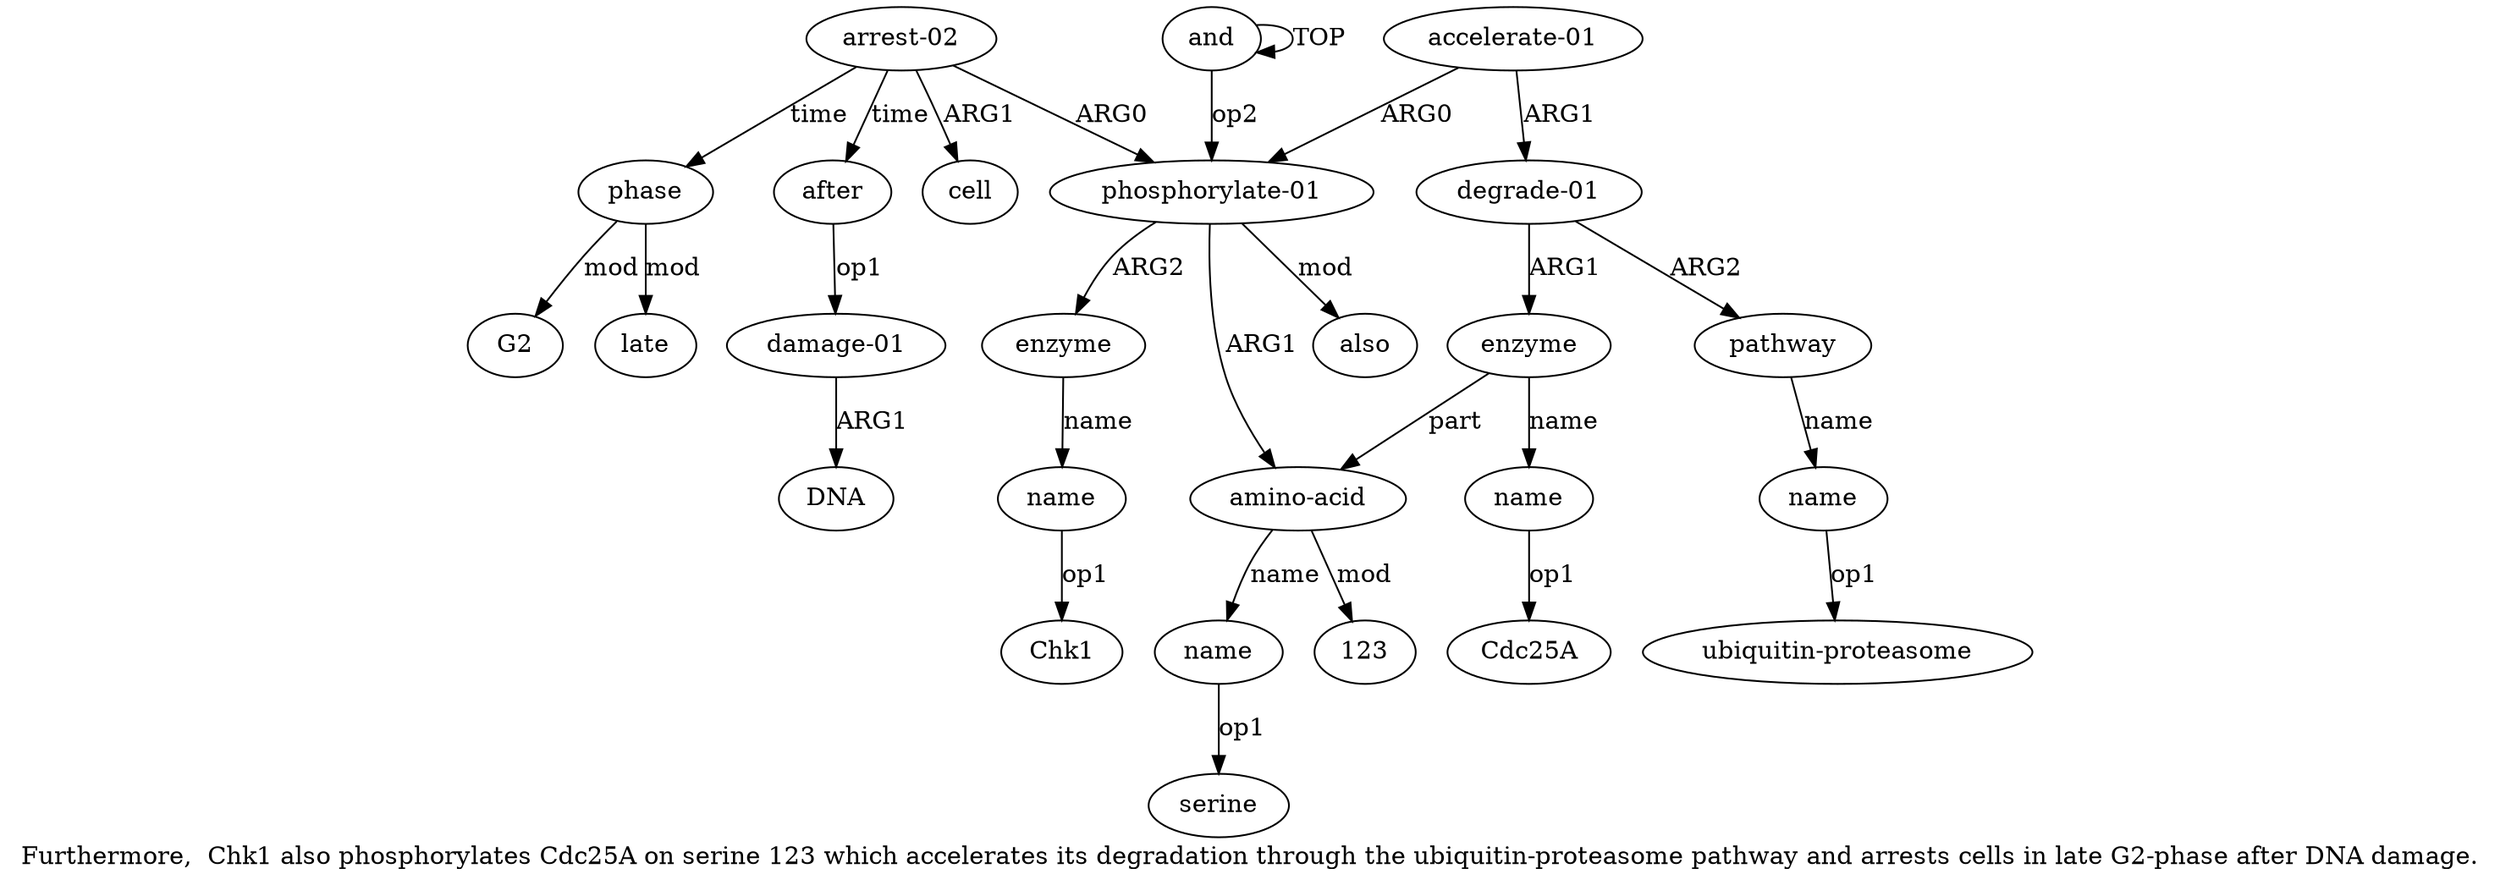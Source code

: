digraph  {
	graph [label="Furthermore,  Chk1 also phosphorylates Cdc25A on serine 123 which accelerates its degradation through the ubiquitin-proteasome pathway \
and arrests cells in late G2-phase after DNA damage."];
	node [label="\N"];
	"a3 serine"	 [color=black,
		gold_ind=-1,
		gold_label=serine,
		label=serine,
		test_ind=-1,
		test_label=serine];
	"a2 123"	 [color=black,
		gold_ind=-1,
		gold_label=123,
		label=123,
		test_ind=-1,
		test_label=123];
	"a11 ubiquitin-proteasome"	 [color=black,
		gold_ind=-1,
		gold_label="ubiquitin-proteasome",
		label="ubiquitin-proteasome",
		test_ind=-1,
		test_label="ubiquitin-proteasome"];
	"a14 G2"	 [color=black,
		gold_ind=-1,
		gold_label=G2,
		label=G2,
		test_ind=-1,
		test_label=G2];
	"a7 Chk1"	 [color=black,
		gold_ind=-1,
		gold_label=Chk1,
		label=Chk1,
		test_ind=-1,
		test_label=Chk1];
	"a5 Cdc25A"	 [color=black,
		gold_ind=-1,
		gold_label=Cdc25A,
		label=Cdc25A,
		test_ind=-1,
		test_label=Cdc25A];
	a15	 [color=black,
		gold_ind=15,
		gold_label=late,
		label=late,
		test_ind=15,
		test_label=late];
	a14	 [color=black,
		gold_ind=14,
		gold_label=phase,
		label=phase,
		test_ind=14,
		test_label=phase];
	a14 -> "a14 G2" [key=0,
	color=black,
	gold_label=mod,
	label=mod,
	test_label=mod];
a14 -> a15 [key=0,
color=black,
gold_label=mod,
label=mod,
test_label=mod];
a17 [color=black,
gold_ind=17,
gold_label="damage-01",
label="damage-01",
test_ind=17,
test_label="damage-01"];
a18 [color=black,
gold_ind=18,
gold_label=DNA,
label=DNA,
test_ind=18,
test_label=DNA];
a17 -> a18 [key=0,
color=black,
gold_label=ARG1,
label=ARG1,
test_label=ARG1];
a16 [color=black,
gold_ind=16,
gold_label=after,
label=after,
test_ind=16,
test_label=after];
a16 -> a17 [key=0,
color=black,
gold_label=op1,
label=op1,
test_label=op1];
a11 [color=black,
gold_ind=11,
gold_label=name,
label=name,
test_ind=11,
test_label=name];
a11 -> "a11 ubiquitin-proteasome" [key=0,
color=black,
gold_label=op1,
label=op1,
test_label=op1];
a10 [color=black,
gold_ind=10,
gold_label=pathway,
label=pathway,
test_ind=10,
test_label=pathway];
a10 -> a11 [key=0,
color=black,
gold_label=name,
label=name,
test_label=name];
a13 [color=black,
gold_ind=13,
gold_label=cell,
label=cell,
test_ind=13,
test_label=cell];
a12 [color=black,
gold_ind=12,
gold_label="arrest-02",
label="arrest-02",
test_ind=12,
test_label="arrest-02"];
a12 -> a14 [key=0,
color=black,
gold_label=time,
label=time,
test_label=time];
a12 -> a16 [key=0,
color=black,
gold_label=time,
label=time,
test_label=time];
a12 -> a13 [key=0,
color=black,
gold_label=ARG1,
label=ARG1,
test_label=ARG1];
a1 [color=black,
gold_ind=1,
gold_label="phosphorylate-01",
label="phosphorylate-01",
test_ind=1,
test_label="phosphorylate-01"];
a12 -> a1 [key=0,
color=black,
gold_label=ARG0,
label=ARG0,
test_label=ARG0];
a19 [color=black,
gold_ind=19,
gold_label=also,
label=also,
test_ind=19,
test_label=also];
a1 -> a19 [key=0,
color=black,
gold_label=mod,
label=mod,
test_label=mod];
a2 [color=black,
gold_ind=2,
gold_label="amino-acid",
label="amino-acid",
test_ind=2,
test_label="amino-acid"];
a1 -> a2 [key=0,
color=black,
gold_label=ARG1,
label=ARG1,
test_label=ARG1];
a6 [color=black,
gold_ind=6,
gold_label=enzyme,
label=enzyme,
test_ind=6,
test_label=enzyme];
a1 -> a6 [key=0,
color=black,
gold_label=ARG2,
label=ARG2,
test_label=ARG2];
a0 [color=black,
gold_ind=0,
gold_label=and,
label=and,
test_ind=0,
test_label=and];
a0 -> a1 [key=0,
color=black,
gold_label=op2,
label=op2,
test_label=op2];
a0 -> a0 [key=0,
color=black,
gold_label=TOP,
label=TOP,
test_label=TOP];
a3 [color=black,
gold_ind=3,
gold_label=name,
label=name,
test_ind=3,
test_label=name];
a3 -> "a3 serine" [key=0,
color=black,
gold_label=op1,
label=op1,
test_label=op1];
a2 -> "a2 123" [key=0,
color=black,
gold_label=mod,
label=mod,
test_label=mod];
a2 -> a3 [key=0,
color=black,
gold_label=name,
label=name,
test_label=name];
a5 [color=black,
gold_ind=5,
gold_label=name,
label=name,
test_ind=5,
test_label=name];
a5 -> "a5 Cdc25A" [key=0,
color=black,
gold_label=op1,
label=op1,
test_label=op1];
a4 [color=black,
gold_ind=4,
gold_label=enzyme,
label=enzyme,
test_ind=4,
test_label=enzyme];
a4 -> a2 [key=0,
color=black,
gold_label=part,
label=part,
test_label=part];
a4 -> a5 [key=0,
color=black,
gold_label=name,
label=name,
test_label=name];
a7 [color=black,
gold_ind=7,
gold_label=name,
label=name,
test_ind=7,
test_label=name];
a7 -> "a7 Chk1" [key=0,
color=black,
gold_label=op1,
label=op1,
test_label=op1];
a6 -> a7 [key=0,
color=black,
gold_label=name,
label=name,
test_label=name];
a9 [color=black,
gold_ind=9,
gold_label="degrade-01",
label="degrade-01",
test_ind=9,
test_label="degrade-01"];
a9 -> a10 [key=0,
color=black,
gold_label=ARG2,
label=ARG2,
test_label=ARG2];
a9 -> a4 [key=0,
color=black,
gold_label=ARG1,
label=ARG1,
test_label=ARG1];
a8 [color=black,
gold_ind=8,
gold_label="accelerate-01",
label="accelerate-01",
test_ind=8,
test_label="accelerate-01"];
a8 -> a1 [key=0,
color=black,
gold_label=ARG0,
label=ARG0,
test_label=ARG0];
a8 -> a9 [key=0,
color=black,
gold_label=ARG1,
label=ARG1,
test_label=ARG1];
}
